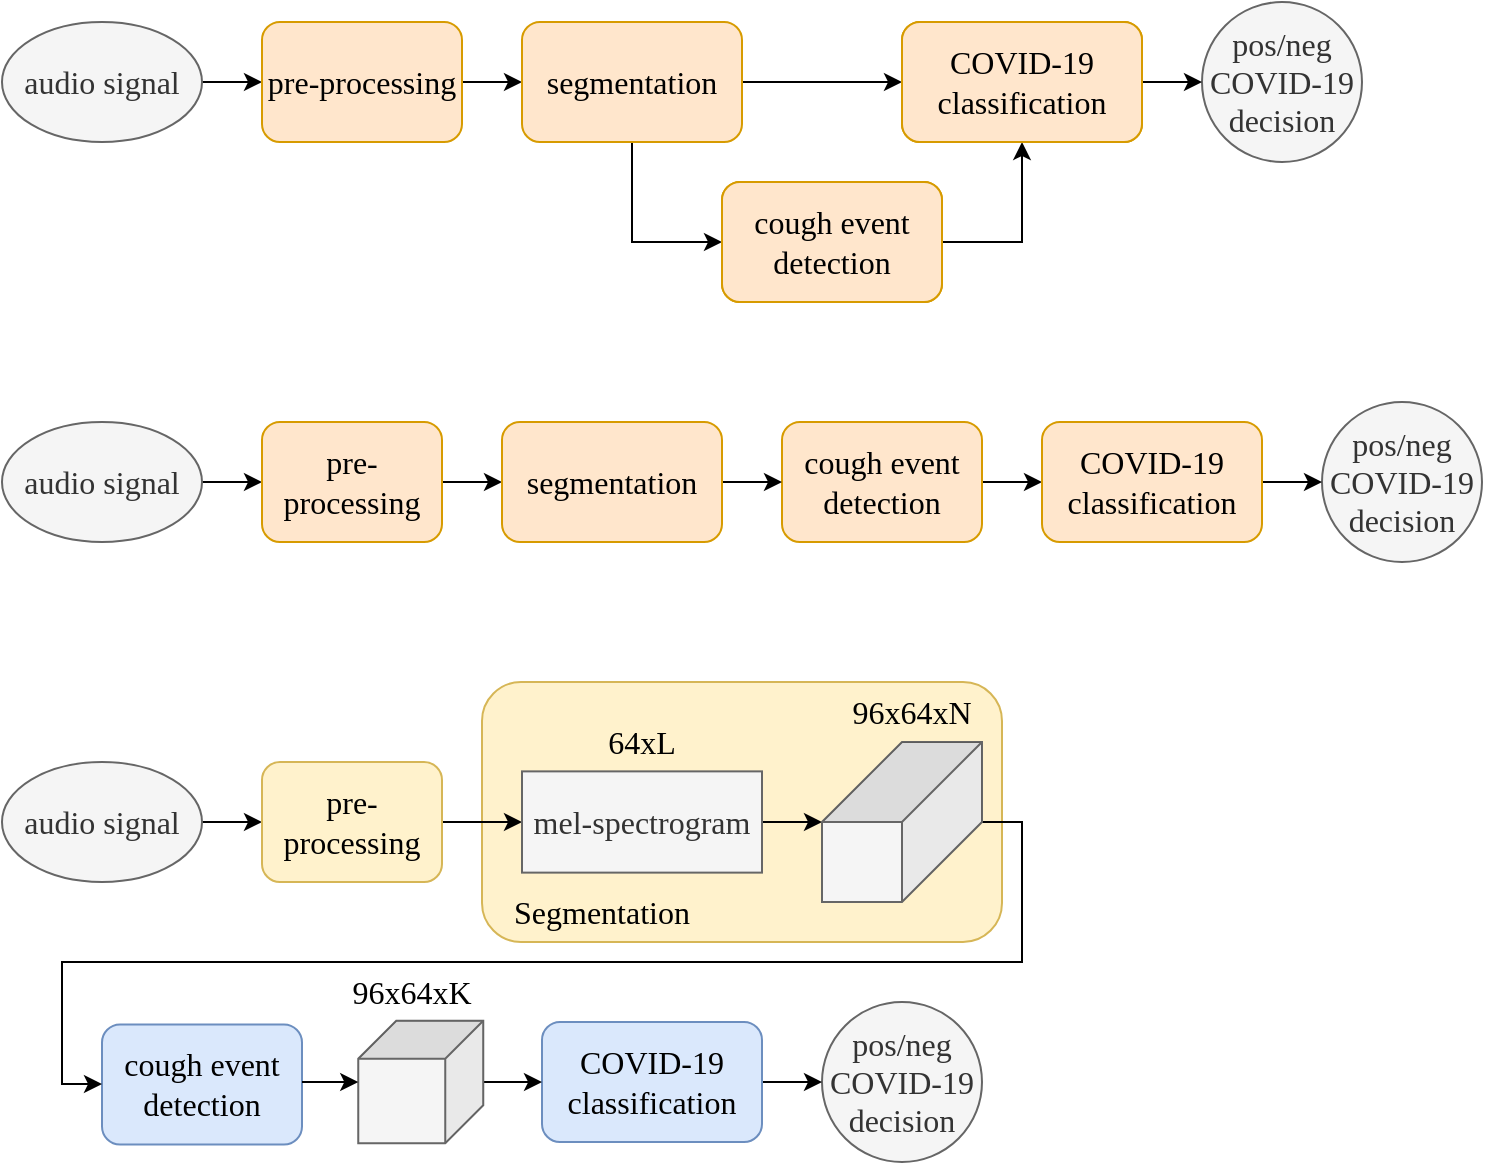 <mxfile version="18.0.6" type="device"><diagram id="ByGsR2ZdijpxZwhfp02U" name="Page-1"><mxGraphModel dx="1422" dy="865" grid="1" gridSize="10" guides="1" tooltips="1" connect="1" arrows="1" fold="1" page="1" pageScale="1" pageWidth="1100" pageHeight="850" math="0" shadow="0"><root><mxCell id="0"/><mxCell id="1" parent="0"/><mxCell id="1mpsUEWF4r6FOP7LbaTS-1" value="" style="edgeStyle=orthogonalEdgeStyle;rounded=0;orthogonalLoop=1;jettySize=auto;html=1;" parent="1" source="soqk5iPlW_l9tAJk_hg8-16" target="soqk5iPlW_l9tAJk_hg8-18" edge="1"><mxGeometry relative="1" as="geometry"/></mxCell><mxCell id="soqk5iPlW_l9tAJk_hg8-16" value="audio signal" style="ellipse;whiteSpace=wrap;html=1;fontSize=16;fillColor=#f5f5f5;strokeColor=#666666;fontColor=#333333;fontFamily=Comic Sans MS;" parent="1" vertex="1"><mxGeometry x="40" y="40" width="100" height="60" as="geometry"/></mxCell><mxCell id="1mpsUEWF4r6FOP7LbaTS-3" value="" style="edgeStyle=orthogonalEdgeStyle;rounded=0;orthogonalLoop=1;jettySize=auto;html=1;" parent="1" source="soqk5iPlW_l9tAJk_hg8-18" target="1mpsUEWF4r6FOP7LbaTS-2" edge="1"><mxGeometry relative="1" as="geometry"/></mxCell><mxCell id="soqk5iPlW_l9tAJk_hg8-18" value="pre-processing" style="rounded=1;whiteSpace=wrap;html=1;fontSize=16;fillColor=#ffe6cc;strokeColor=#d79b00;fontFamily=Comic Sans MS;" parent="1" vertex="1"><mxGeometry x="170" y="40" width="100" height="60" as="geometry"/></mxCell><mxCell id="soqk5iPlW_l9tAJk_hg8-24" value="cough event detection" style="rounded=1;whiteSpace=wrap;html=1;fontSize=16;fillColor=#ffe6cc;strokeColor=#d79b00;fontFamily=Comic Sans MS;" parent="1" vertex="1"><mxGeometry x="400" y="120" width="110" height="60" as="geometry"/></mxCell><mxCell id="soqk5iPlW_l9tAJk_hg8-27" value="pos/neg COVID-19 decision" style="ellipse;whiteSpace=wrap;html=1;aspect=fixed;fontSize=16;fontFamily=Comic Sans MS;fillColor=#f5f5f5;strokeColor=#666666;fontColor=#333333;" parent="1" vertex="1"><mxGeometry x="640" y="30" width="80" height="80" as="geometry"/></mxCell><mxCell id="1mpsUEWF4r6FOP7LbaTS-11" value="" style="edgeStyle=orthogonalEdgeStyle;rounded=0;orthogonalLoop=1;jettySize=auto;html=1;" parent="1" source="soqk5iPlW_l9tAJk_hg8-32" target="soqk5iPlW_l9tAJk_hg8-27" edge="1"><mxGeometry relative="1" as="geometry"/></mxCell><mxCell id="soqk5iPlW_l9tAJk_hg8-32" value="COVID-19 classification" style="rounded=1;whiteSpace=wrap;html=1;fontSize=16;fillColor=#ffe6cc;strokeColor=#d79b00;fontFamily=Comic Sans MS;" parent="1" vertex="1"><mxGeometry x="490" y="40" width="120" height="60" as="geometry"/></mxCell><mxCell id="1mpsUEWF4r6FOP7LbaTS-5" style="edgeStyle=orthogonalEdgeStyle;rounded=0;orthogonalLoop=1;jettySize=auto;html=1;entryX=0;entryY=0.5;entryDx=0;entryDy=0;" parent="1" source="1mpsUEWF4r6FOP7LbaTS-2" target="soqk5iPlW_l9tAJk_hg8-32" edge="1"><mxGeometry relative="1" as="geometry"/></mxCell><mxCell id="Tfz39Mjl3aMngcHoPz8x-15" style="edgeStyle=orthogonalEdgeStyle;rounded=0;orthogonalLoop=1;jettySize=auto;html=1;entryX=0;entryY=0.5;entryDx=0;entryDy=0;" parent="1" source="1mpsUEWF4r6FOP7LbaTS-2" target="soqk5iPlW_l9tAJk_hg8-24" edge="1"><mxGeometry relative="1" as="geometry"/></mxCell><mxCell id="1mpsUEWF4r6FOP7LbaTS-2" value="segmentation" style="rounded=1;whiteSpace=wrap;html=1;fontSize=16;fillColor=#ffe6cc;strokeColor=#d79b00;fontFamily=Comic Sans MS;" parent="1" vertex="1"><mxGeometry x="300" y="40" width="110" height="60" as="geometry"/></mxCell><mxCell id="1mpsUEWF4r6FOP7LbaTS-10" value="" style="endArrow=classic;html=1;rounded=0;exitX=1;exitY=0.5;exitDx=0;exitDy=0;entryX=0.5;entryY=1;entryDx=0;entryDy=0;" parent="1" source="soqk5iPlW_l9tAJk_hg8-24" target="soqk5iPlW_l9tAJk_hg8-32" edge="1"><mxGeometry width="50" height="50" relative="1" as="geometry"><mxPoint x="350" y="130" as="sourcePoint"/><mxPoint x="400" y="80" as="targetPoint"/><Array as="points"><mxPoint x="550" y="150"/></Array></mxGeometry></mxCell><mxCell id="Tfz39Mjl3aMngcHoPz8x-1" value="" style="edgeStyle=orthogonalEdgeStyle;rounded=0;orthogonalLoop=1;jettySize=auto;html=1;" parent="1" source="Tfz39Mjl3aMngcHoPz8x-2" target="Tfz39Mjl3aMngcHoPz8x-4" edge="1"><mxGeometry relative="1" as="geometry"/></mxCell><mxCell id="Tfz39Mjl3aMngcHoPz8x-2" value="audio signal" style="ellipse;whiteSpace=wrap;html=1;fontSize=16;fillColor=#f5f5f5;strokeColor=#666666;fontColor=#333333;fontFamily=Comic Sans MS;" parent="1" vertex="1"><mxGeometry x="40" y="240" width="100" height="60" as="geometry"/></mxCell><mxCell id="Tfz39Mjl3aMngcHoPz8x-3" value="" style="edgeStyle=orthogonalEdgeStyle;rounded=0;orthogonalLoop=1;jettySize=auto;html=1;" parent="1" source="Tfz39Mjl3aMngcHoPz8x-4" target="Tfz39Mjl3aMngcHoPz8x-11" edge="1"><mxGeometry relative="1" as="geometry"/></mxCell><mxCell id="Tfz39Mjl3aMngcHoPz8x-4" value="pre-processing" style="rounded=1;whiteSpace=wrap;html=1;fontSize=16;fillColor=#ffe6cc;strokeColor=#d79b00;fontFamily=Comic Sans MS;" parent="1" vertex="1"><mxGeometry x="170" y="240" width="90" height="60" as="geometry"/></mxCell><mxCell id="Tfz39Mjl3aMngcHoPz8x-17" style="edgeStyle=orthogonalEdgeStyle;rounded=0;orthogonalLoop=1;jettySize=auto;html=1;" parent="1" source="Tfz39Mjl3aMngcHoPz8x-5" target="Tfz39Mjl3aMngcHoPz8x-8" edge="1"><mxGeometry relative="1" as="geometry"/></mxCell><mxCell id="Tfz39Mjl3aMngcHoPz8x-5" value="cough event detection" style="rounded=1;whiteSpace=wrap;html=1;fontSize=16;fillColor=#ffe6cc;strokeColor=#d79b00;fontFamily=Comic Sans MS;" parent="1" vertex="1"><mxGeometry x="430" y="240" width="100" height="60" as="geometry"/></mxCell><mxCell id="Tfz39Mjl3aMngcHoPz8x-6" value="pos/neg COVID-19 decision" style="ellipse;whiteSpace=wrap;html=1;aspect=fixed;fontSize=16;fontFamily=Comic Sans MS;fillColor=#f5f5f5;strokeColor=#666666;fontColor=#333333;" parent="1" vertex="1"><mxGeometry x="700" y="230" width="80" height="80" as="geometry"/></mxCell><mxCell id="Tfz39Mjl3aMngcHoPz8x-7" value="" style="edgeStyle=orthogonalEdgeStyle;rounded=0;orthogonalLoop=1;jettySize=auto;html=1;" parent="1" source="Tfz39Mjl3aMngcHoPz8x-8" target="Tfz39Mjl3aMngcHoPz8x-6" edge="1"><mxGeometry relative="1" as="geometry"/></mxCell><mxCell id="Tfz39Mjl3aMngcHoPz8x-8" value="COVID-19 classification" style="rounded=1;whiteSpace=wrap;html=1;fontSize=16;fillColor=#ffe6cc;strokeColor=#d79b00;fontFamily=Comic Sans MS;" parent="1" vertex="1"><mxGeometry x="560" y="240" width="110" height="60" as="geometry"/></mxCell><mxCell id="Tfz39Mjl3aMngcHoPz8x-16" style="edgeStyle=orthogonalEdgeStyle;rounded=0;orthogonalLoop=1;jettySize=auto;html=1;" parent="1" source="Tfz39Mjl3aMngcHoPz8x-11" target="Tfz39Mjl3aMngcHoPz8x-5" edge="1"><mxGeometry relative="1" as="geometry"/></mxCell><mxCell id="Tfz39Mjl3aMngcHoPz8x-11" value="segmentation" style="rounded=1;whiteSpace=wrap;html=1;fontSize=16;fillColor=#ffe6cc;strokeColor=#d79b00;fontFamily=Comic Sans MS;" parent="1" vertex="1"><mxGeometry x="290" y="240" width="110" height="60" as="geometry"/></mxCell><mxCell id="hTLCbcUqwW2lPGm29195-32" value="COVID-19 classification" style="rounded=1;whiteSpace=wrap;html=1;fontSize=16;fillColor=#ffe6cc;strokeColor=#d79b00;fontFamily=Comic Sans MS;" parent="1" vertex="1"><mxGeometry x="490" y="40" width="120" height="60" as="geometry"/></mxCell><mxCell id="hTLCbcUqwW2lPGm29195-33" value="cough event detection" style="rounded=1;whiteSpace=wrap;html=1;fontSize=16;fillColor=#ffe6cc;strokeColor=#d79b00;fontFamily=Comic Sans MS;" parent="1" vertex="1"><mxGeometry x="400" y="120" width="110" height="60" as="geometry"/></mxCell><mxCell id="hTLCbcUqwW2lPGm29195-43" value="" style="rounded=1;whiteSpace=wrap;html=1;fillColor=#fff2cc;strokeColor=#d6b656;" parent="1" vertex="1"><mxGeometry x="280" y="370" width="260" height="130" as="geometry"/></mxCell><mxCell id="hTLCbcUqwW2lPGm29195-44" value="" style="edgeStyle=orthogonalEdgeStyle;rounded=0;orthogonalLoop=1;jettySize=auto;html=1;" parent="1" source="hTLCbcUqwW2lPGm29195-45" target="hTLCbcUqwW2lPGm29195-47" edge="1"><mxGeometry relative="1" as="geometry"/></mxCell><mxCell id="hTLCbcUqwW2lPGm29195-45" value="audio signal" style="ellipse;whiteSpace=wrap;html=1;fontSize=16;fillColor=#f5f5f5;strokeColor=#666666;fontColor=#333333;fontFamily=Comic Sans MS;" parent="1" vertex="1"><mxGeometry x="40" y="410" width="100" height="60" as="geometry"/></mxCell><mxCell id="hTLCbcUqwW2lPGm29195-46" style="edgeStyle=orthogonalEdgeStyle;rounded=0;orthogonalLoop=1;jettySize=auto;html=1;entryX=0;entryY=0.5;entryDx=0;entryDy=0;" parent="1" source="hTLCbcUqwW2lPGm29195-47" target="hTLCbcUqwW2lPGm29195-53" edge="1"><mxGeometry relative="1" as="geometry"/></mxCell><mxCell id="hTLCbcUqwW2lPGm29195-47" value="pre-processing" style="rounded=1;whiteSpace=wrap;html=1;fontSize=16;fillColor=#fff2cc;strokeColor=#d6b656;fontFamily=Comic Sans MS;" parent="1" vertex="1"><mxGeometry x="170" y="410" width="90" height="60" as="geometry"/></mxCell><mxCell id="hTLCbcUqwW2lPGm29195-48" value="cough event detection" style="rounded=1;whiteSpace=wrap;html=1;fontSize=16;fillColor=#dae8fc;strokeColor=#6c8ebf;fontFamily=Comic Sans MS;" parent="1" vertex="1"><mxGeometry x="90" y="541.25" width="100" height="60" as="geometry"/></mxCell><mxCell id="hTLCbcUqwW2lPGm29195-49" value="pos/neg COVID-19 decision" style="ellipse;whiteSpace=wrap;html=1;aspect=fixed;fontSize=16;fontFamily=Comic Sans MS;fillColor=#f5f5f5;strokeColor=#666666;fontColor=#333333;" parent="1" vertex="1"><mxGeometry x="450" y="530" width="80" height="80" as="geometry"/></mxCell><mxCell id="hTLCbcUqwW2lPGm29195-50" value="" style="edgeStyle=orthogonalEdgeStyle;rounded=0;orthogonalLoop=1;jettySize=auto;html=1;" parent="1" source="hTLCbcUqwW2lPGm29195-51" target="hTLCbcUqwW2lPGm29195-49" edge="1"><mxGeometry relative="1" as="geometry"/></mxCell><mxCell id="hTLCbcUqwW2lPGm29195-51" value="COVID-19 classification" style="rounded=1;whiteSpace=wrap;html=1;fontSize=16;fillColor=#dae8fc;strokeColor=#6c8ebf;fontFamily=Comic Sans MS;" parent="1" vertex="1"><mxGeometry x="310" y="540" width="110" height="60" as="geometry"/></mxCell><mxCell id="hTLCbcUqwW2lPGm29195-52" style="edgeStyle=orthogonalEdgeStyle;rounded=0;orthogonalLoop=1;jettySize=auto;html=1;entryX=0;entryY=0;entryDx=40;entryDy=80;entryPerimeter=0;" parent="1" source="hTLCbcUqwW2lPGm29195-53" target="hTLCbcUqwW2lPGm29195-62" edge="1"><mxGeometry relative="1" as="geometry"/></mxCell><mxCell id="hTLCbcUqwW2lPGm29195-53" value="mel-spectrogram" style="rounded=0;whiteSpace=wrap;html=1;fontSize=16;fillColor=#f5f5f5;strokeColor=#666666;fontColor=#333333;fontFamily=Comic Sans MS;" parent="1" vertex="1"><mxGeometry x="300" y="414.69" width="120" height="50.62" as="geometry"/></mxCell><mxCell id="hTLCbcUqwW2lPGm29195-54" value="96x64xN" style="text;html=1;strokeColor=none;fillColor=none;align=center;verticalAlign=middle;whiteSpace=wrap;rounded=0;fontSize=16;fontFamily=Comic Sans MS;" parent="1" vertex="1"><mxGeometry x="460" y="370" width="70" height="30" as="geometry"/></mxCell><mxCell id="hTLCbcUqwW2lPGm29195-55" value="64xL" style="text;html=1;strokeColor=none;fillColor=none;align=center;verticalAlign=middle;whiteSpace=wrap;rounded=0;fontSize=16;fontFamily=Comic Sans MS;" parent="1" vertex="1"><mxGeometry x="300" y="385" width="120" height="30" as="geometry"/></mxCell><mxCell id="hTLCbcUqwW2lPGm29195-57" style="edgeStyle=orthogonalEdgeStyle;rounded=0;orthogonalLoop=1;jettySize=auto;html=1;" parent="1" source="hTLCbcUqwW2lPGm29195-58" target="hTLCbcUqwW2lPGm29195-51" edge="1"><mxGeometry relative="1" as="geometry"/></mxCell><mxCell id="hTLCbcUqwW2lPGm29195-58" value="" style="shape=cube;whiteSpace=wrap;html=1;boundedLbl=1;backgroundOutline=1;darkOpacity=0.05;darkOpacity2=0.1;rotation=90;size=19;fontSize=16;fillColor=#f5f5f5;strokeColor=#666666;fontColor=#333333;fontFamily=Comic Sans MS;" parent="1" vertex="1"><mxGeometry x="218.75" y="538.75" width="61.25" height="62.5" as="geometry"/></mxCell><mxCell id="hTLCbcUqwW2lPGm29195-59" value="96x64xK" style="text;html=1;strokeColor=none;fillColor=none;align=center;verticalAlign=middle;whiteSpace=wrap;rounded=0;fontSize=16;fontFamily=Comic Sans MS;" parent="1" vertex="1"><mxGeometry x="210" y="510" width="70" height="30" as="geometry"/></mxCell><mxCell id="hTLCbcUqwW2lPGm29195-60" value="" style="endArrow=classic;html=1;rounded=0;exitX=1;exitY=0.479;exitDx=0;exitDy=0;exitPerimeter=0;" parent="1" source="hTLCbcUqwW2lPGm29195-48" target="hTLCbcUqwW2lPGm29195-58" edge="1"><mxGeometry width="50" height="50" relative="1" as="geometry"><mxPoint x="200" y="617.5" as="sourcePoint"/><mxPoint x="250" y="567.5" as="targetPoint"/></mxGeometry></mxCell><mxCell id="hTLCbcUqwW2lPGm29195-61" style="edgeStyle=orthogonalEdgeStyle;rounded=0;orthogonalLoop=1;jettySize=auto;html=1;entryX=0;entryY=0.483;entryDx=0;entryDy=0;entryPerimeter=0;" parent="1" source="hTLCbcUqwW2lPGm29195-62" target="hTLCbcUqwW2lPGm29195-48" edge="1"><mxGeometry relative="1" as="geometry"><Array as="points"><mxPoint x="550" y="440"/><mxPoint x="550" y="510"/><mxPoint x="70" y="510"/><mxPoint x="70" y="571"/><mxPoint x="90" y="571"/></Array></mxGeometry></mxCell><mxCell id="hTLCbcUqwW2lPGm29195-62" value="" style="shape=cube;whiteSpace=wrap;html=1;boundedLbl=1;backgroundOutline=1;darkOpacity=0.05;darkOpacity2=0.1;rotation=90;size=40;fillColor=#f5f5f5;fontColor=#333333;strokeColor=#666666;" parent="1" vertex="1"><mxGeometry x="450" y="400" width="80" height="80" as="geometry"/></mxCell><mxCell id="IVRcitk5n00Z3VPTZxgT-14" value="Segmentation" style="text;html=1;strokeColor=none;fillColor=none;align=center;verticalAlign=middle;whiteSpace=wrap;rounded=0;fontSize=16;fontFamily=Comic Sans MS;" parent="1" vertex="1"><mxGeometry x="280" y="470" width="120" height="30" as="geometry"/></mxCell></root></mxGraphModel></diagram></mxfile>